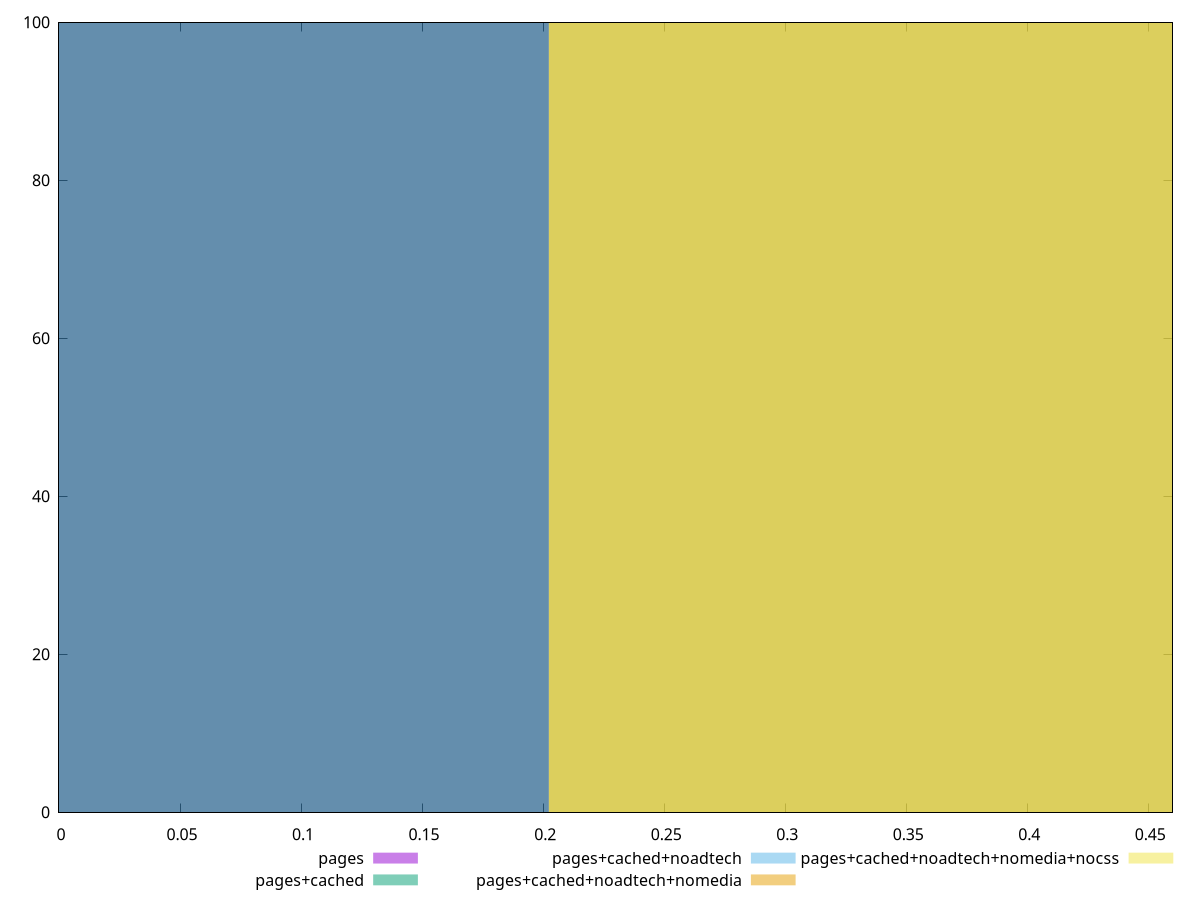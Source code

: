 reset

$pages <<EOF
0 100
EOF

$pagesCached <<EOF
0 100
EOF

$pagesCachedNoadtech <<EOF
0.4047500902948869 100
EOF

$pagesCachedNoadtechNomedia <<EOF
0.4047500902948869 100
EOF

$pagesCachedNoadtechNomediaNocss <<EOF
0.4047500902948869 100
EOF

set key outside below
set boxwidth 0.4047500902948869
set xrange [0:0.46]
set yrange [0:100]
set trange [0:100]
set style fill transparent solid 0.5 noborder
set terminal svg size 640, 530 enhanced background rgb 'white'
set output "report_00018_2021-02-10T15-25-16.877Z/unused-javascript/comparison/histogram/all_score.svg"

plot $pages title "pages" with boxes, \
     $pagesCached title "pages+cached" with boxes, \
     $pagesCachedNoadtech title "pages+cached+noadtech" with boxes, \
     $pagesCachedNoadtechNomedia title "pages+cached+noadtech+nomedia" with boxes, \
     $pagesCachedNoadtechNomediaNocss title "pages+cached+noadtech+nomedia+nocss" with boxes

reset
